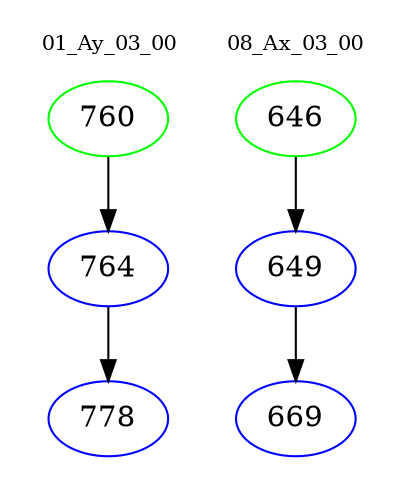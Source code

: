 digraph{
subgraph cluster_0 {
color = white
label = "01_Ay_03_00";
fontsize=10;
T0_760 [label="760", color="green"]
T0_760 -> T0_764 [color="black"]
T0_764 [label="764", color="blue"]
T0_764 -> T0_778 [color="black"]
T0_778 [label="778", color="blue"]
}
subgraph cluster_1 {
color = white
label = "08_Ax_03_00";
fontsize=10;
T1_646 [label="646", color="green"]
T1_646 -> T1_649 [color="black"]
T1_649 [label="649", color="blue"]
T1_649 -> T1_669 [color="black"]
T1_669 [label="669", color="blue"]
}
}
